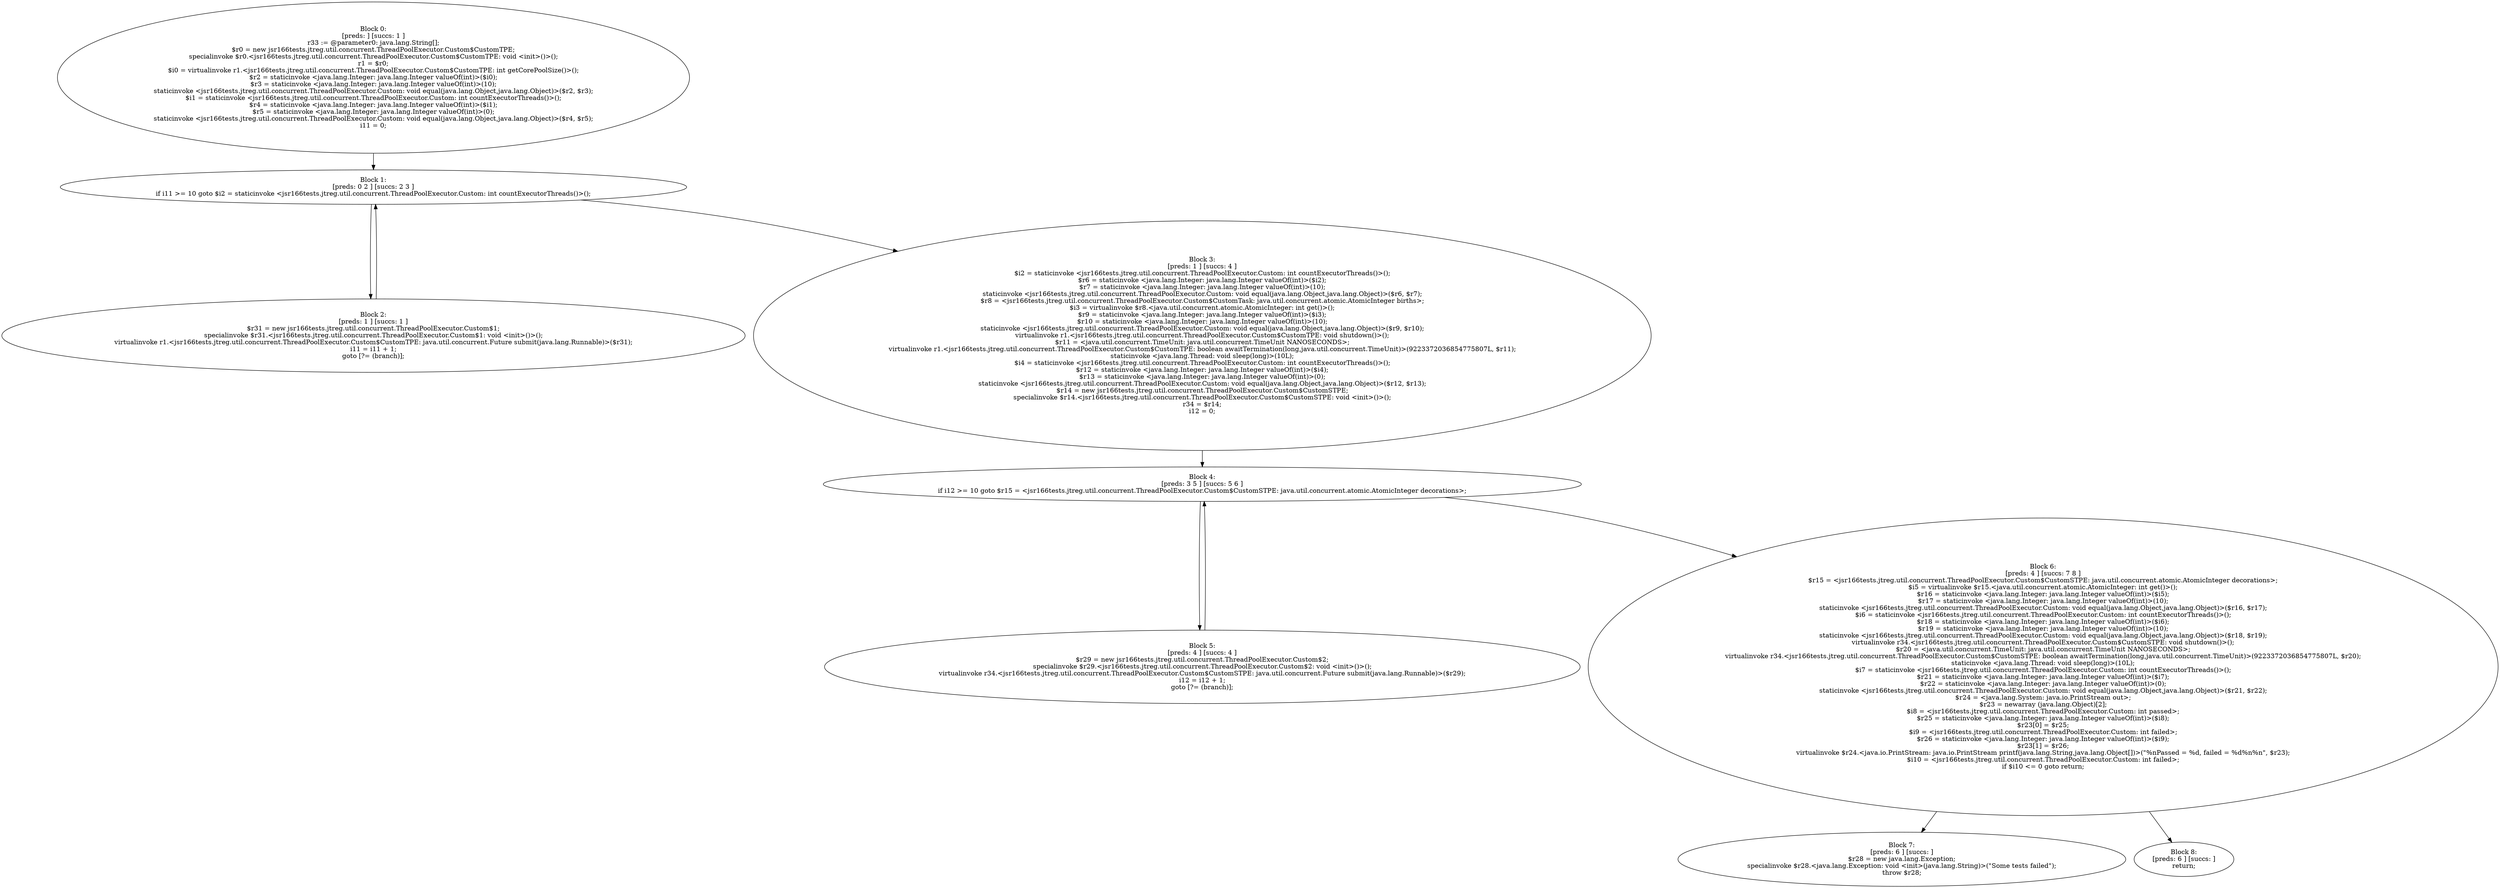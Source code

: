 digraph "unitGraph" {
    "Block 0:
[preds: ] [succs: 1 ]
r33 := @parameter0: java.lang.String[];
$r0 = new jsr166tests.jtreg.util.concurrent.ThreadPoolExecutor.Custom$CustomTPE;
specialinvoke $r0.<jsr166tests.jtreg.util.concurrent.ThreadPoolExecutor.Custom$CustomTPE: void <init>()>();
r1 = $r0;
$i0 = virtualinvoke r1.<jsr166tests.jtreg.util.concurrent.ThreadPoolExecutor.Custom$CustomTPE: int getCorePoolSize()>();
$r2 = staticinvoke <java.lang.Integer: java.lang.Integer valueOf(int)>($i0);
$r3 = staticinvoke <java.lang.Integer: java.lang.Integer valueOf(int)>(10);
staticinvoke <jsr166tests.jtreg.util.concurrent.ThreadPoolExecutor.Custom: void equal(java.lang.Object,java.lang.Object)>($r2, $r3);
$i1 = staticinvoke <jsr166tests.jtreg.util.concurrent.ThreadPoolExecutor.Custom: int countExecutorThreads()>();
$r4 = staticinvoke <java.lang.Integer: java.lang.Integer valueOf(int)>($i1);
$r5 = staticinvoke <java.lang.Integer: java.lang.Integer valueOf(int)>(0);
staticinvoke <jsr166tests.jtreg.util.concurrent.ThreadPoolExecutor.Custom: void equal(java.lang.Object,java.lang.Object)>($r4, $r5);
i11 = 0;
"
    "Block 1:
[preds: 0 2 ] [succs: 2 3 ]
if i11 >= 10 goto $i2 = staticinvoke <jsr166tests.jtreg.util.concurrent.ThreadPoolExecutor.Custom: int countExecutorThreads()>();
"
    "Block 2:
[preds: 1 ] [succs: 1 ]
$r31 = new jsr166tests.jtreg.util.concurrent.ThreadPoolExecutor.Custom$1;
specialinvoke $r31.<jsr166tests.jtreg.util.concurrent.ThreadPoolExecutor.Custom$1: void <init>()>();
virtualinvoke r1.<jsr166tests.jtreg.util.concurrent.ThreadPoolExecutor.Custom$CustomTPE: java.util.concurrent.Future submit(java.lang.Runnable)>($r31);
i11 = i11 + 1;
goto [?= (branch)];
"
    "Block 3:
[preds: 1 ] [succs: 4 ]
$i2 = staticinvoke <jsr166tests.jtreg.util.concurrent.ThreadPoolExecutor.Custom: int countExecutorThreads()>();
$r6 = staticinvoke <java.lang.Integer: java.lang.Integer valueOf(int)>($i2);
$r7 = staticinvoke <java.lang.Integer: java.lang.Integer valueOf(int)>(10);
staticinvoke <jsr166tests.jtreg.util.concurrent.ThreadPoolExecutor.Custom: void equal(java.lang.Object,java.lang.Object)>($r6, $r7);
$r8 = <jsr166tests.jtreg.util.concurrent.ThreadPoolExecutor.Custom$CustomTask: java.util.concurrent.atomic.AtomicInteger births>;
$i3 = virtualinvoke $r8.<java.util.concurrent.atomic.AtomicInteger: int get()>();
$r9 = staticinvoke <java.lang.Integer: java.lang.Integer valueOf(int)>($i3);
$r10 = staticinvoke <java.lang.Integer: java.lang.Integer valueOf(int)>(10);
staticinvoke <jsr166tests.jtreg.util.concurrent.ThreadPoolExecutor.Custom: void equal(java.lang.Object,java.lang.Object)>($r9, $r10);
virtualinvoke r1.<jsr166tests.jtreg.util.concurrent.ThreadPoolExecutor.Custom$CustomTPE: void shutdown()>();
$r11 = <java.util.concurrent.TimeUnit: java.util.concurrent.TimeUnit NANOSECONDS>;
virtualinvoke r1.<jsr166tests.jtreg.util.concurrent.ThreadPoolExecutor.Custom$CustomTPE: boolean awaitTermination(long,java.util.concurrent.TimeUnit)>(9223372036854775807L, $r11);
staticinvoke <java.lang.Thread: void sleep(long)>(10L);
$i4 = staticinvoke <jsr166tests.jtreg.util.concurrent.ThreadPoolExecutor.Custom: int countExecutorThreads()>();
$r12 = staticinvoke <java.lang.Integer: java.lang.Integer valueOf(int)>($i4);
$r13 = staticinvoke <java.lang.Integer: java.lang.Integer valueOf(int)>(0);
staticinvoke <jsr166tests.jtreg.util.concurrent.ThreadPoolExecutor.Custom: void equal(java.lang.Object,java.lang.Object)>($r12, $r13);
$r14 = new jsr166tests.jtreg.util.concurrent.ThreadPoolExecutor.Custom$CustomSTPE;
specialinvoke $r14.<jsr166tests.jtreg.util.concurrent.ThreadPoolExecutor.Custom$CustomSTPE: void <init>()>();
r34 = $r14;
i12 = 0;
"
    "Block 4:
[preds: 3 5 ] [succs: 5 6 ]
if i12 >= 10 goto $r15 = <jsr166tests.jtreg.util.concurrent.ThreadPoolExecutor.Custom$CustomSTPE: java.util.concurrent.atomic.AtomicInteger decorations>;
"
    "Block 5:
[preds: 4 ] [succs: 4 ]
$r29 = new jsr166tests.jtreg.util.concurrent.ThreadPoolExecutor.Custom$2;
specialinvoke $r29.<jsr166tests.jtreg.util.concurrent.ThreadPoolExecutor.Custom$2: void <init>()>();
virtualinvoke r34.<jsr166tests.jtreg.util.concurrent.ThreadPoolExecutor.Custom$CustomSTPE: java.util.concurrent.Future submit(java.lang.Runnable)>($r29);
i12 = i12 + 1;
goto [?= (branch)];
"
    "Block 6:
[preds: 4 ] [succs: 7 8 ]
$r15 = <jsr166tests.jtreg.util.concurrent.ThreadPoolExecutor.Custom$CustomSTPE: java.util.concurrent.atomic.AtomicInteger decorations>;
$i5 = virtualinvoke $r15.<java.util.concurrent.atomic.AtomicInteger: int get()>();
$r16 = staticinvoke <java.lang.Integer: java.lang.Integer valueOf(int)>($i5);
$r17 = staticinvoke <java.lang.Integer: java.lang.Integer valueOf(int)>(10);
staticinvoke <jsr166tests.jtreg.util.concurrent.ThreadPoolExecutor.Custom: void equal(java.lang.Object,java.lang.Object)>($r16, $r17);
$i6 = staticinvoke <jsr166tests.jtreg.util.concurrent.ThreadPoolExecutor.Custom: int countExecutorThreads()>();
$r18 = staticinvoke <java.lang.Integer: java.lang.Integer valueOf(int)>($i6);
$r19 = staticinvoke <java.lang.Integer: java.lang.Integer valueOf(int)>(10);
staticinvoke <jsr166tests.jtreg.util.concurrent.ThreadPoolExecutor.Custom: void equal(java.lang.Object,java.lang.Object)>($r18, $r19);
virtualinvoke r34.<jsr166tests.jtreg.util.concurrent.ThreadPoolExecutor.Custom$CustomSTPE: void shutdown()>();
$r20 = <java.util.concurrent.TimeUnit: java.util.concurrent.TimeUnit NANOSECONDS>;
virtualinvoke r34.<jsr166tests.jtreg.util.concurrent.ThreadPoolExecutor.Custom$CustomSTPE: boolean awaitTermination(long,java.util.concurrent.TimeUnit)>(9223372036854775807L, $r20);
staticinvoke <java.lang.Thread: void sleep(long)>(10L);
$i7 = staticinvoke <jsr166tests.jtreg.util.concurrent.ThreadPoolExecutor.Custom: int countExecutorThreads()>();
$r21 = staticinvoke <java.lang.Integer: java.lang.Integer valueOf(int)>($i7);
$r22 = staticinvoke <java.lang.Integer: java.lang.Integer valueOf(int)>(0);
staticinvoke <jsr166tests.jtreg.util.concurrent.ThreadPoolExecutor.Custom: void equal(java.lang.Object,java.lang.Object)>($r21, $r22);
$r24 = <java.lang.System: java.io.PrintStream out>;
$r23 = newarray (java.lang.Object)[2];
$i8 = <jsr166tests.jtreg.util.concurrent.ThreadPoolExecutor.Custom: int passed>;
$r25 = staticinvoke <java.lang.Integer: java.lang.Integer valueOf(int)>($i8);
$r23[0] = $r25;
$i9 = <jsr166tests.jtreg.util.concurrent.ThreadPoolExecutor.Custom: int failed>;
$r26 = staticinvoke <java.lang.Integer: java.lang.Integer valueOf(int)>($i9);
$r23[1] = $r26;
virtualinvoke $r24.<java.io.PrintStream: java.io.PrintStream printf(java.lang.String,java.lang.Object[])>(\"%nPassed = %d, failed = %d%n%n\", $r23);
$i10 = <jsr166tests.jtreg.util.concurrent.ThreadPoolExecutor.Custom: int failed>;
if $i10 <= 0 goto return;
"
    "Block 7:
[preds: 6 ] [succs: ]
$r28 = new java.lang.Exception;
specialinvoke $r28.<java.lang.Exception: void <init>(java.lang.String)>(\"Some tests failed\");
throw $r28;
"
    "Block 8:
[preds: 6 ] [succs: ]
return;
"
    "Block 0:
[preds: ] [succs: 1 ]
r33 := @parameter0: java.lang.String[];
$r0 = new jsr166tests.jtreg.util.concurrent.ThreadPoolExecutor.Custom$CustomTPE;
specialinvoke $r0.<jsr166tests.jtreg.util.concurrent.ThreadPoolExecutor.Custom$CustomTPE: void <init>()>();
r1 = $r0;
$i0 = virtualinvoke r1.<jsr166tests.jtreg.util.concurrent.ThreadPoolExecutor.Custom$CustomTPE: int getCorePoolSize()>();
$r2 = staticinvoke <java.lang.Integer: java.lang.Integer valueOf(int)>($i0);
$r3 = staticinvoke <java.lang.Integer: java.lang.Integer valueOf(int)>(10);
staticinvoke <jsr166tests.jtreg.util.concurrent.ThreadPoolExecutor.Custom: void equal(java.lang.Object,java.lang.Object)>($r2, $r3);
$i1 = staticinvoke <jsr166tests.jtreg.util.concurrent.ThreadPoolExecutor.Custom: int countExecutorThreads()>();
$r4 = staticinvoke <java.lang.Integer: java.lang.Integer valueOf(int)>($i1);
$r5 = staticinvoke <java.lang.Integer: java.lang.Integer valueOf(int)>(0);
staticinvoke <jsr166tests.jtreg.util.concurrent.ThreadPoolExecutor.Custom: void equal(java.lang.Object,java.lang.Object)>($r4, $r5);
i11 = 0;
"->"Block 1:
[preds: 0 2 ] [succs: 2 3 ]
if i11 >= 10 goto $i2 = staticinvoke <jsr166tests.jtreg.util.concurrent.ThreadPoolExecutor.Custom: int countExecutorThreads()>();
";
    "Block 1:
[preds: 0 2 ] [succs: 2 3 ]
if i11 >= 10 goto $i2 = staticinvoke <jsr166tests.jtreg.util.concurrent.ThreadPoolExecutor.Custom: int countExecutorThreads()>();
"->"Block 2:
[preds: 1 ] [succs: 1 ]
$r31 = new jsr166tests.jtreg.util.concurrent.ThreadPoolExecutor.Custom$1;
specialinvoke $r31.<jsr166tests.jtreg.util.concurrent.ThreadPoolExecutor.Custom$1: void <init>()>();
virtualinvoke r1.<jsr166tests.jtreg.util.concurrent.ThreadPoolExecutor.Custom$CustomTPE: java.util.concurrent.Future submit(java.lang.Runnable)>($r31);
i11 = i11 + 1;
goto [?= (branch)];
";
    "Block 1:
[preds: 0 2 ] [succs: 2 3 ]
if i11 >= 10 goto $i2 = staticinvoke <jsr166tests.jtreg.util.concurrent.ThreadPoolExecutor.Custom: int countExecutorThreads()>();
"->"Block 3:
[preds: 1 ] [succs: 4 ]
$i2 = staticinvoke <jsr166tests.jtreg.util.concurrent.ThreadPoolExecutor.Custom: int countExecutorThreads()>();
$r6 = staticinvoke <java.lang.Integer: java.lang.Integer valueOf(int)>($i2);
$r7 = staticinvoke <java.lang.Integer: java.lang.Integer valueOf(int)>(10);
staticinvoke <jsr166tests.jtreg.util.concurrent.ThreadPoolExecutor.Custom: void equal(java.lang.Object,java.lang.Object)>($r6, $r7);
$r8 = <jsr166tests.jtreg.util.concurrent.ThreadPoolExecutor.Custom$CustomTask: java.util.concurrent.atomic.AtomicInteger births>;
$i3 = virtualinvoke $r8.<java.util.concurrent.atomic.AtomicInteger: int get()>();
$r9 = staticinvoke <java.lang.Integer: java.lang.Integer valueOf(int)>($i3);
$r10 = staticinvoke <java.lang.Integer: java.lang.Integer valueOf(int)>(10);
staticinvoke <jsr166tests.jtreg.util.concurrent.ThreadPoolExecutor.Custom: void equal(java.lang.Object,java.lang.Object)>($r9, $r10);
virtualinvoke r1.<jsr166tests.jtreg.util.concurrent.ThreadPoolExecutor.Custom$CustomTPE: void shutdown()>();
$r11 = <java.util.concurrent.TimeUnit: java.util.concurrent.TimeUnit NANOSECONDS>;
virtualinvoke r1.<jsr166tests.jtreg.util.concurrent.ThreadPoolExecutor.Custom$CustomTPE: boolean awaitTermination(long,java.util.concurrent.TimeUnit)>(9223372036854775807L, $r11);
staticinvoke <java.lang.Thread: void sleep(long)>(10L);
$i4 = staticinvoke <jsr166tests.jtreg.util.concurrent.ThreadPoolExecutor.Custom: int countExecutorThreads()>();
$r12 = staticinvoke <java.lang.Integer: java.lang.Integer valueOf(int)>($i4);
$r13 = staticinvoke <java.lang.Integer: java.lang.Integer valueOf(int)>(0);
staticinvoke <jsr166tests.jtreg.util.concurrent.ThreadPoolExecutor.Custom: void equal(java.lang.Object,java.lang.Object)>($r12, $r13);
$r14 = new jsr166tests.jtreg.util.concurrent.ThreadPoolExecutor.Custom$CustomSTPE;
specialinvoke $r14.<jsr166tests.jtreg.util.concurrent.ThreadPoolExecutor.Custom$CustomSTPE: void <init>()>();
r34 = $r14;
i12 = 0;
";
    "Block 2:
[preds: 1 ] [succs: 1 ]
$r31 = new jsr166tests.jtreg.util.concurrent.ThreadPoolExecutor.Custom$1;
specialinvoke $r31.<jsr166tests.jtreg.util.concurrent.ThreadPoolExecutor.Custom$1: void <init>()>();
virtualinvoke r1.<jsr166tests.jtreg.util.concurrent.ThreadPoolExecutor.Custom$CustomTPE: java.util.concurrent.Future submit(java.lang.Runnable)>($r31);
i11 = i11 + 1;
goto [?= (branch)];
"->"Block 1:
[preds: 0 2 ] [succs: 2 3 ]
if i11 >= 10 goto $i2 = staticinvoke <jsr166tests.jtreg.util.concurrent.ThreadPoolExecutor.Custom: int countExecutorThreads()>();
";
    "Block 3:
[preds: 1 ] [succs: 4 ]
$i2 = staticinvoke <jsr166tests.jtreg.util.concurrent.ThreadPoolExecutor.Custom: int countExecutorThreads()>();
$r6 = staticinvoke <java.lang.Integer: java.lang.Integer valueOf(int)>($i2);
$r7 = staticinvoke <java.lang.Integer: java.lang.Integer valueOf(int)>(10);
staticinvoke <jsr166tests.jtreg.util.concurrent.ThreadPoolExecutor.Custom: void equal(java.lang.Object,java.lang.Object)>($r6, $r7);
$r8 = <jsr166tests.jtreg.util.concurrent.ThreadPoolExecutor.Custom$CustomTask: java.util.concurrent.atomic.AtomicInteger births>;
$i3 = virtualinvoke $r8.<java.util.concurrent.atomic.AtomicInteger: int get()>();
$r9 = staticinvoke <java.lang.Integer: java.lang.Integer valueOf(int)>($i3);
$r10 = staticinvoke <java.lang.Integer: java.lang.Integer valueOf(int)>(10);
staticinvoke <jsr166tests.jtreg.util.concurrent.ThreadPoolExecutor.Custom: void equal(java.lang.Object,java.lang.Object)>($r9, $r10);
virtualinvoke r1.<jsr166tests.jtreg.util.concurrent.ThreadPoolExecutor.Custom$CustomTPE: void shutdown()>();
$r11 = <java.util.concurrent.TimeUnit: java.util.concurrent.TimeUnit NANOSECONDS>;
virtualinvoke r1.<jsr166tests.jtreg.util.concurrent.ThreadPoolExecutor.Custom$CustomTPE: boolean awaitTermination(long,java.util.concurrent.TimeUnit)>(9223372036854775807L, $r11);
staticinvoke <java.lang.Thread: void sleep(long)>(10L);
$i4 = staticinvoke <jsr166tests.jtreg.util.concurrent.ThreadPoolExecutor.Custom: int countExecutorThreads()>();
$r12 = staticinvoke <java.lang.Integer: java.lang.Integer valueOf(int)>($i4);
$r13 = staticinvoke <java.lang.Integer: java.lang.Integer valueOf(int)>(0);
staticinvoke <jsr166tests.jtreg.util.concurrent.ThreadPoolExecutor.Custom: void equal(java.lang.Object,java.lang.Object)>($r12, $r13);
$r14 = new jsr166tests.jtreg.util.concurrent.ThreadPoolExecutor.Custom$CustomSTPE;
specialinvoke $r14.<jsr166tests.jtreg.util.concurrent.ThreadPoolExecutor.Custom$CustomSTPE: void <init>()>();
r34 = $r14;
i12 = 0;
"->"Block 4:
[preds: 3 5 ] [succs: 5 6 ]
if i12 >= 10 goto $r15 = <jsr166tests.jtreg.util.concurrent.ThreadPoolExecutor.Custom$CustomSTPE: java.util.concurrent.atomic.AtomicInteger decorations>;
";
    "Block 4:
[preds: 3 5 ] [succs: 5 6 ]
if i12 >= 10 goto $r15 = <jsr166tests.jtreg.util.concurrent.ThreadPoolExecutor.Custom$CustomSTPE: java.util.concurrent.atomic.AtomicInteger decorations>;
"->"Block 5:
[preds: 4 ] [succs: 4 ]
$r29 = new jsr166tests.jtreg.util.concurrent.ThreadPoolExecutor.Custom$2;
specialinvoke $r29.<jsr166tests.jtreg.util.concurrent.ThreadPoolExecutor.Custom$2: void <init>()>();
virtualinvoke r34.<jsr166tests.jtreg.util.concurrent.ThreadPoolExecutor.Custom$CustomSTPE: java.util.concurrent.Future submit(java.lang.Runnable)>($r29);
i12 = i12 + 1;
goto [?= (branch)];
";
    "Block 4:
[preds: 3 5 ] [succs: 5 6 ]
if i12 >= 10 goto $r15 = <jsr166tests.jtreg.util.concurrent.ThreadPoolExecutor.Custom$CustomSTPE: java.util.concurrent.atomic.AtomicInteger decorations>;
"->"Block 6:
[preds: 4 ] [succs: 7 8 ]
$r15 = <jsr166tests.jtreg.util.concurrent.ThreadPoolExecutor.Custom$CustomSTPE: java.util.concurrent.atomic.AtomicInteger decorations>;
$i5 = virtualinvoke $r15.<java.util.concurrent.atomic.AtomicInteger: int get()>();
$r16 = staticinvoke <java.lang.Integer: java.lang.Integer valueOf(int)>($i5);
$r17 = staticinvoke <java.lang.Integer: java.lang.Integer valueOf(int)>(10);
staticinvoke <jsr166tests.jtreg.util.concurrent.ThreadPoolExecutor.Custom: void equal(java.lang.Object,java.lang.Object)>($r16, $r17);
$i6 = staticinvoke <jsr166tests.jtreg.util.concurrent.ThreadPoolExecutor.Custom: int countExecutorThreads()>();
$r18 = staticinvoke <java.lang.Integer: java.lang.Integer valueOf(int)>($i6);
$r19 = staticinvoke <java.lang.Integer: java.lang.Integer valueOf(int)>(10);
staticinvoke <jsr166tests.jtreg.util.concurrent.ThreadPoolExecutor.Custom: void equal(java.lang.Object,java.lang.Object)>($r18, $r19);
virtualinvoke r34.<jsr166tests.jtreg.util.concurrent.ThreadPoolExecutor.Custom$CustomSTPE: void shutdown()>();
$r20 = <java.util.concurrent.TimeUnit: java.util.concurrent.TimeUnit NANOSECONDS>;
virtualinvoke r34.<jsr166tests.jtreg.util.concurrent.ThreadPoolExecutor.Custom$CustomSTPE: boolean awaitTermination(long,java.util.concurrent.TimeUnit)>(9223372036854775807L, $r20);
staticinvoke <java.lang.Thread: void sleep(long)>(10L);
$i7 = staticinvoke <jsr166tests.jtreg.util.concurrent.ThreadPoolExecutor.Custom: int countExecutorThreads()>();
$r21 = staticinvoke <java.lang.Integer: java.lang.Integer valueOf(int)>($i7);
$r22 = staticinvoke <java.lang.Integer: java.lang.Integer valueOf(int)>(0);
staticinvoke <jsr166tests.jtreg.util.concurrent.ThreadPoolExecutor.Custom: void equal(java.lang.Object,java.lang.Object)>($r21, $r22);
$r24 = <java.lang.System: java.io.PrintStream out>;
$r23 = newarray (java.lang.Object)[2];
$i8 = <jsr166tests.jtreg.util.concurrent.ThreadPoolExecutor.Custom: int passed>;
$r25 = staticinvoke <java.lang.Integer: java.lang.Integer valueOf(int)>($i8);
$r23[0] = $r25;
$i9 = <jsr166tests.jtreg.util.concurrent.ThreadPoolExecutor.Custom: int failed>;
$r26 = staticinvoke <java.lang.Integer: java.lang.Integer valueOf(int)>($i9);
$r23[1] = $r26;
virtualinvoke $r24.<java.io.PrintStream: java.io.PrintStream printf(java.lang.String,java.lang.Object[])>(\"%nPassed = %d, failed = %d%n%n\", $r23);
$i10 = <jsr166tests.jtreg.util.concurrent.ThreadPoolExecutor.Custom: int failed>;
if $i10 <= 0 goto return;
";
    "Block 5:
[preds: 4 ] [succs: 4 ]
$r29 = new jsr166tests.jtreg.util.concurrent.ThreadPoolExecutor.Custom$2;
specialinvoke $r29.<jsr166tests.jtreg.util.concurrent.ThreadPoolExecutor.Custom$2: void <init>()>();
virtualinvoke r34.<jsr166tests.jtreg.util.concurrent.ThreadPoolExecutor.Custom$CustomSTPE: java.util.concurrent.Future submit(java.lang.Runnable)>($r29);
i12 = i12 + 1;
goto [?= (branch)];
"->"Block 4:
[preds: 3 5 ] [succs: 5 6 ]
if i12 >= 10 goto $r15 = <jsr166tests.jtreg.util.concurrent.ThreadPoolExecutor.Custom$CustomSTPE: java.util.concurrent.atomic.AtomicInteger decorations>;
";
    "Block 6:
[preds: 4 ] [succs: 7 8 ]
$r15 = <jsr166tests.jtreg.util.concurrent.ThreadPoolExecutor.Custom$CustomSTPE: java.util.concurrent.atomic.AtomicInteger decorations>;
$i5 = virtualinvoke $r15.<java.util.concurrent.atomic.AtomicInteger: int get()>();
$r16 = staticinvoke <java.lang.Integer: java.lang.Integer valueOf(int)>($i5);
$r17 = staticinvoke <java.lang.Integer: java.lang.Integer valueOf(int)>(10);
staticinvoke <jsr166tests.jtreg.util.concurrent.ThreadPoolExecutor.Custom: void equal(java.lang.Object,java.lang.Object)>($r16, $r17);
$i6 = staticinvoke <jsr166tests.jtreg.util.concurrent.ThreadPoolExecutor.Custom: int countExecutorThreads()>();
$r18 = staticinvoke <java.lang.Integer: java.lang.Integer valueOf(int)>($i6);
$r19 = staticinvoke <java.lang.Integer: java.lang.Integer valueOf(int)>(10);
staticinvoke <jsr166tests.jtreg.util.concurrent.ThreadPoolExecutor.Custom: void equal(java.lang.Object,java.lang.Object)>($r18, $r19);
virtualinvoke r34.<jsr166tests.jtreg.util.concurrent.ThreadPoolExecutor.Custom$CustomSTPE: void shutdown()>();
$r20 = <java.util.concurrent.TimeUnit: java.util.concurrent.TimeUnit NANOSECONDS>;
virtualinvoke r34.<jsr166tests.jtreg.util.concurrent.ThreadPoolExecutor.Custom$CustomSTPE: boolean awaitTermination(long,java.util.concurrent.TimeUnit)>(9223372036854775807L, $r20);
staticinvoke <java.lang.Thread: void sleep(long)>(10L);
$i7 = staticinvoke <jsr166tests.jtreg.util.concurrent.ThreadPoolExecutor.Custom: int countExecutorThreads()>();
$r21 = staticinvoke <java.lang.Integer: java.lang.Integer valueOf(int)>($i7);
$r22 = staticinvoke <java.lang.Integer: java.lang.Integer valueOf(int)>(0);
staticinvoke <jsr166tests.jtreg.util.concurrent.ThreadPoolExecutor.Custom: void equal(java.lang.Object,java.lang.Object)>($r21, $r22);
$r24 = <java.lang.System: java.io.PrintStream out>;
$r23 = newarray (java.lang.Object)[2];
$i8 = <jsr166tests.jtreg.util.concurrent.ThreadPoolExecutor.Custom: int passed>;
$r25 = staticinvoke <java.lang.Integer: java.lang.Integer valueOf(int)>($i8);
$r23[0] = $r25;
$i9 = <jsr166tests.jtreg.util.concurrent.ThreadPoolExecutor.Custom: int failed>;
$r26 = staticinvoke <java.lang.Integer: java.lang.Integer valueOf(int)>($i9);
$r23[1] = $r26;
virtualinvoke $r24.<java.io.PrintStream: java.io.PrintStream printf(java.lang.String,java.lang.Object[])>(\"%nPassed = %d, failed = %d%n%n\", $r23);
$i10 = <jsr166tests.jtreg.util.concurrent.ThreadPoolExecutor.Custom: int failed>;
if $i10 <= 0 goto return;
"->"Block 7:
[preds: 6 ] [succs: ]
$r28 = new java.lang.Exception;
specialinvoke $r28.<java.lang.Exception: void <init>(java.lang.String)>(\"Some tests failed\");
throw $r28;
";
    "Block 6:
[preds: 4 ] [succs: 7 8 ]
$r15 = <jsr166tests.jtreg.util.concurrent.ThreadPoolExecutor.Custom$CustomSTPE: java.util.concurrent.atomic.AtomicInteger decorations>;
$i5 = virtualinvoke $r15.<java.util.concurrent.atomic.AtomicInteger: int get()>();
$r16 = staticinvoke <java.lang.Integer: java.lang.Integer valueOf(int)>($i5);
$r17 = staticinvoke <java.lang.Integer: java.lang.Integer valueOf(int)>(10);
staticinvoke <jsr166tests.jtreg.util.concurrent.ThreadPoolExecutor.Custom: void equal(java.lang.Object,java.lang.Object)>($r16, $r17);
$i6 = staticinvoke <jsr166tests.jtreg.util.concurrent.ThreadPoolExecutor.Custom: int countExecutorThreads()>();
$r18 = staticinvoke <java.lang.Integer: java.lang.Integer valueOf(int)>($i6);
$r19 = staticinvoke <java.lang.Integer: java.lang.Integer valueOf(int)>(10);
staticinvoke <jsr166tests.jtreg.util.concurrent.ThreadPoolExecutor.Custom: void equal(java.lang.Object,java.lang.Object)>($r18, $r19);
virtualinvoke r34.<jsr166tests.jtreg.util.concurrent.ThreadPoolExecutor.Custom$CustomSTPE: void shutdown()>();
$r20 = <java.util.concurrent.TimeUnit: java.util.concurrent.TimeUnit NANOSECONDS>;
virtualinvoke r34.<jsr166tests.jtreg.util.concurrent.ThreadPoolExecutor.Custom$CustomSTPE: boolean awaitTermination(long,java.util.concurrent.TimeUnit)>(9223372036854775807L, $r20);
staticinvoke <java.lang.Thread: void sleep(long)>(10L);
$i7 = staticinvoke <jsr166tests.jtreg.util.concurrent.ThreadPoolExecutor.Custom: int countExecutorThreads()>();
$r21 = staticinvoke <java.lang.Integer: java.lang.Integer valueOf(int)>($i7);
$r22 = staticinvoke <java.lang.Integer: java.lang.Integer valueOf(int)>(0);
staticinvoke <jsr166tests.jtreg.util.concurrent.ThreadPoolExecutor.Custom: void equal(java.lang.Object,java.lang.Object)>($r21, $r22);
$r24 = <java.lang.System: java.io.PrintStream out>;
$r23 = newarray (java.lang.Object)[2];
$i8 = <jsr166tests.jtreg.util.concurrent.ThreadPoolExecutor.Custom: int passed>;
$r25 = staticinvoke <java.lang.Integer: java.lang.Integer valueOf(int)>($i8);
$r23[0] = $r25;
$i9 = <jsr166tests.jtreg.util.concurrent.ThreadPoolExecutor.Custom: int failed>;
$r26 = staticinvoke <java.lang.Integer: java.lang.Integer valueOf(int)>($i9);
$r23[1] = $r26;
virtualinvoke $r24.<java.io.PrintStream: java.io.PrintStream printf(java.lang.String,java.lang.Object[])>(\"%nPassed = %d, failed = %d%n%n\", $r23);
$i10 = <jsr166tests.jtreg.util.concurrent.ThreadPoolExecutor.Custom: int failed>;
if $i10 <= 0 goto return;
"->"Block 8:
[preds: 6 ] [succs: ]
return;
";
}
